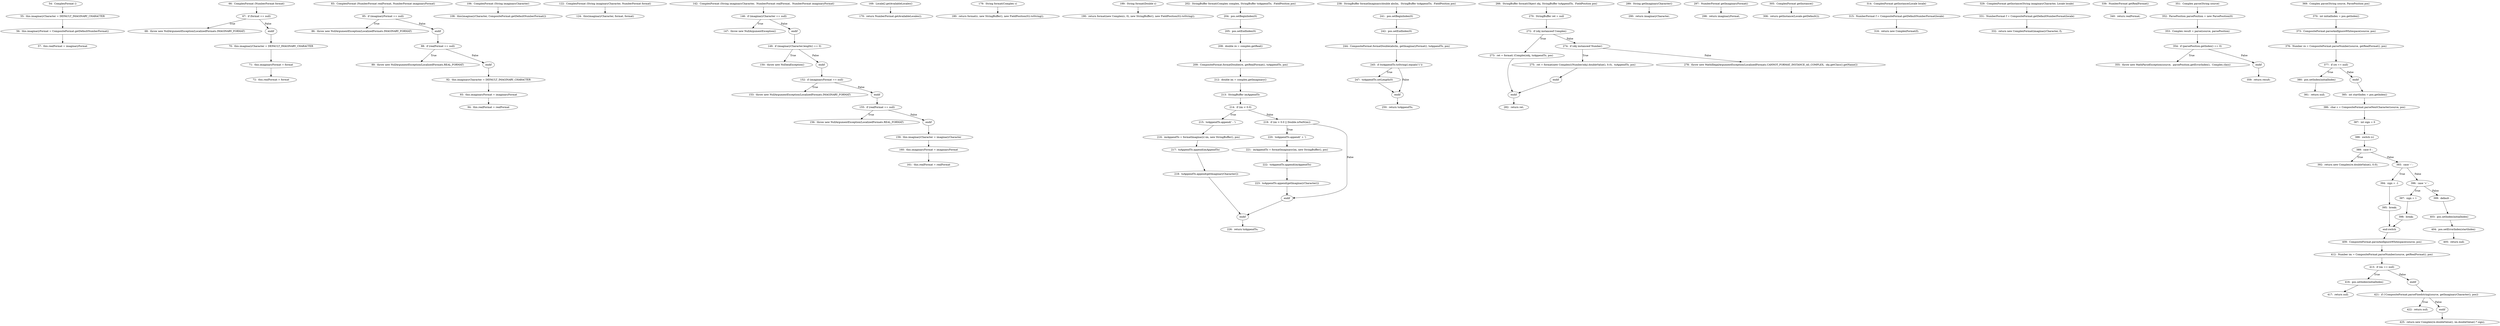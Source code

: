 digraph ComplexFormat_CFG {
  // graph-vertices
  v1  [label="54:  ComplexFormat ()"];
  v2  [label="55:  this.imaginaryCharacter = DEFAULT_IMAGINARY_CHARACTER"];
  v3  [label="56:  this.imaginaryFormat = CompositeFormat.getDefaultNumberFormat()"];
  v4  [label="57:  this.realFormat = imaginaryFormat"];
  v5  [label="66:  ComplexFormat (NumberFormat format)"];
  v6  [label="67:  if (format == null)"];
  v7  [label="68:  throw new NullArgumentException(LocalizedFormats.IMAGINARY_FORMAT)"];
  v8  [label="endif"];
  v9  [label="70:  this.imaginaryCharacter = DEFAULT_IMAGINARY_CHARACTER"];
  v10  [label="71:  this.imaginaryFormat = format"];
  v11  [label="72:  this.realFormat = format"];
  v12  [label="83:  ComplexFormat (NumberFormat realFormat, NumberFormat imaginaryFormat)"];
  v13  [label="85:  if (imaginaryFormat == null)"];
  v14  [label="86:  throw new NullArgumentException(LocalizedFormats.IMAGINARY_FORMAT)"];
  v15  [label="endif"];
  v16  [label="88:  if (realFormat == null)"];
  v17  [label="89:  throw new NullArgumentException(LocalizedFormats.REAL_FORMAT)"];
  v18  [label="endif"];
  v19  [label="92:  this.imaginaryCharacter = DEFAULT_IMAGINARY_CHARACTER"];
  v20  [label="93:  this.imaginaryFormat = imaginaryFormat"];
  v21  [label="94:  this.realFormat = realFormat"];
  v22  [label="106:  ComplexFormat (String imaginaryCharacter)"];
  v23  [label="108:  this(imaginaryCharacter, CompositeFormat.getDefaultNumberFormat())"];
  v24  [label="122:  ComplexFormat (String imaginaryCharacter, NumberFormat format)"];
  v25  [label="124:  this(imaginaryCharacter, format, format)"];
  v26  [label="142:  ComplexFormat (String imaginaryCharacter,  NumberFormat realFormat,  NumberFormat imaginaryFormat)"];
  v27  [label="146:  if (imaginaryCharacter == null)"];
  v28  [label="147:  throw new NullArgumentException()"];
  v29  [label="endif"];
  v30  [label="149:  if (imaginaryCharacter.length() == 0)"];
  v31  [label="150:  throw new NoDataException()"];
  v32  [label="endif"];
  v33  [label="152:  if (imaginaryFormat == null)"];
  v34  [label="153:  throw new NullArgumentException(LocalizedFormats.IMAGINARY_FORMAT)"];
  v35  [label="endif"];
  v36  [label="155:  if (realFormat == null)"];
  v37  [label="156:  throw new NullArgumentException(LocalizedFormats.REAL_FORMAT)"];
  v38  [label="endif"];
  v39  [label="159:  this.imaginaryCharacter = imaginaryCharacter"];
  v40  [label="160:  this.imaginaryFormat = imaginaryFormat"];
  v41  [label="161:  this.realFormat = realFormat"];
  v42  [label="169:  Locale[] getAvailableLocales()"];
  v43  [label="170:  return NumberFormat.getAvailableLocales();"];
  v44  [label="179:  String format(Complex c)"];
  v45  [label="180:  return format(c, new StringBuffer(), new FieldPosition(0)).toString();"];
  v46  [label="189:  String format(Double c)"];
  v47  [label="190:  return format(new Complex(c, 0), new StringBuffer(), new FieldPosition(0)).toString();"];
  v48  [label="202:  StringBuffer format(Complex complex, StringBuffer toAppendTo,  FieldPosition pos)"];
  v49  [label="204:  pos.setBeginIndex(0)"];
  v50  [label="205:  pos.setEndIndex(0)"];
  v51  [label="208:  double re = complex.getReal()"];
  v52  [label="209:  CompositeFormat.formatDouble(re, getRealFormat(), toAppendTo, pos)"];
  v53  [label="212:  double im = complex.getImaginary()"];
  v54  [label="213:  StringBuffer imAppendTo"];
  v55  [label="214:  if (im < 0.0)"];
  v56  [label="215:  toAppendTo.append(' - ')"];
  v57  [label="216:  imAppendTo = formatImaginary(-im, new StringBuffer(), pos)"];
  v58  [label="217:  toAppendTo.append(imAppendTo)"];
  v59  [label="218:  toAppendTo.append(getImaginaryCharacter())"];
  v60  [label="endif"];
  v61  [label="219:  if (im > 0.0 || Double.isNaN(im))"];
  v62  [label="220:  toAppendTo.append(' + ')"];
  v63  [label="221:  imAppendTo = formatImaginary(im, new StringBuffer(), pos)"];
  v64  [label="222:  toAppendTo.append(imAppendTo)"];
  v65  [label="223:  toAppendTo.append(getImaginaryCharacter())"];
  v66  [label="endif"];
  v67  [label="226:  return toAppendTo;"];
  v68  [label="238:  StringBuffer formatImaginary(double absIm,  StringBuffer toAppendTo,  FieldPosition pos)"];
  v69  [label="241:  pos.setBeginIndex(0)"];
  v70  [label="242:  pos.setEndIndex(0)"];
  v71  [label="244:  CompositeFormat.formatDouble(absIm, getImaginaryFormat(), toAppendTo, pos)"];
  v72  [label="245:  if (toAppendTo.toString().equals('1'))"];
  v73  [label="247:  toAppendTo.setLength(0)"];
  v74  [label="endif"];
  v75  [label="250:  return toAppendTo;"];
  v76  [label="266:  StringBuffer format(Object obj, StringBuffer toAppendTo,  FieldPosition pos)"];
  v77  [label="270:  StringBuffer ret = null"];
  v78  [label="272:  if (obj instanceof Complex)"];
  v79  [label="273:  ret = format( (Complex)obj, toAppendTo, pos)"];
  v80  [label="endif"];
  v81  [label="274:  if (obj instanceof Number)"];
  v82  [label="275:  ret = format(new Complex(((Number)obj).doubleValue(), 0.0),  toAppendTo, pos)"];
  v83  [label="endif"];
  v84  [label="278:  throw new MathIllegalArgumentException(LocalizedFormats.CANNOT_FORMAT_INSTANCE_AS_COMPLEX,  obj.getClass().getName())"];
  v85  [label="282:  return ret;"];
  v86  [label="289:  String getImaginaryCharacter()"];
  v87  [label="290:  return imaginaryCharacter;"];
  v88  [label="297:  NumberFormat getImaginaryFormat()"];
  v89  [label="298:  return imaginaryFormat;"];
  v90  [label="305:  ComplexFormat getInstance()"];
  v91  [label="306:  return getInstance(Locale.getDefault());"];
  v92  [label="314:  ComplexFormat getInstance(Locale locale)"];
  v93  [label="315:  NumberFormat f = CompositeFormat.getDefaultNumberFormat(locale)"];
  v94  [label="316:  return new ComplexFormat(f);"];
  v95  [label="329:  ComplexFormat getInstance(String imaginaryCharacter, Locale locale)"];
  v96  [label="331:  NumberFormat f = CompositeFormat.getDefaultNumberFormat(locale)"];
  v97  [label="332:  return new ComplexFormat(imaginaryCharacter, f);"];
  v98  [label="339:  NumberFormat getRealFormat()"];
  v99  [label="340:  return realFormat;"];
  v100  [label="351:  Complex parse(String source)"];
  v101  [label="352:  ParsePosition parsePosition = new ParsePosition(0)"];
  v102  [label="353:  Complex result = parse(source, parsePosition)"];
  v103  [label="354:  if (parsePosition.getIndex() == 0)"];
  v104  [label="355:  throw new MathParseException(source,  parsePosition.getErrorIndex(),  Complex.class)"];
  v105  [label="endif"];
  v106  [label="359:  return result;"];
  v107  [label="369:  Complex parse(String source, ParsePosition pos)"];
  v108  [label="370:  int initialIndex = pos.getIndex()"];
  v109  [label="373:  CompositeFormat.parseAndIgnoreWhitespace(source, pos)"];
  v110  [label="376:  Number re = CompositeFormat.parseNumber(source, getRealFormat(), pos)"];
  v111  [label="377:  if (re == null)"];
  v112  [label="380:  pos.setIndex(initialIndex)"];
  v113  [label="381:  return null;"];
  v114  [label="endif"];
  v115  [label="385:  int startIndex = pos.getIndex()"];
  v116  [label="386:  char c = CompositeFormat.parseNextCharacter(source, pos)"];
  v117  [label="387:  int sign = 0"];
  v118  [label="388:  switch (c)"];
  v119  [label="end-switch"];
  v120  [label="389:  case 0 :"];
  v121  [label="392:  return new Complex(re.doubleValue(), 0.0);"];
  v122  [label="393:  case '-' :"];
  v123  [label="394:  sign = -1"];
  v124  [label="395:  break;"];
  v125  [label="396:  case '+' :"];
  v126  [label="397:  sign = 1"];
  v127  [label="398:  break;"];
  v128  [label="399:  default :"];
  v129  [label="403:  pos.setIndex(initialIndex)"];
  v130  [label="404:  pos.setErrorIndex(startIndex)"];
  v131  [label="405:  return null;"];
  v132  [label="409:  CompositeFormat.parseAndIgnoreWhitespace(source, pos)"];
  v133  [label="412:  Number im = CompositeFormat.parseNumber(source, getRealFormat(), pos)"];
  v134  [label="413:  if (im == null)"];
  v135  [label="416:  pos.setIndex(initialIndex)"];
  v136  [label="417:  return null;"];
  v137  [label="endif"];
  v138  [label="421:  if (!CompositeFormat.parseFixedstring(source, getImaginaryCharacter(), pos))"];
  v139  [label="422:  return null;"];
  v140  [label="endif"];
  v141  [label="425:  return new Complex(re.doubleValue(), im.doubleValue() * sign);"];
  // graph-edges
  v1 -> v2;
  v2 -> v3;
  v3 -> v4;
  v5 -> v6;
  v6 -> v7  [label="True"];
  v6 -> v8  [label="False"];
  v8 -> v9;
  v9 -> v10;
  v10 -> v11;
  v12 -> v13;
  v13 -> v14  [label="True"];
  v13 -> v15  [label="False"];
  v15 -> v16;
  v16 -> v17  [label="True"];
  v16 -> v18  [label="False"];
  v18 -> v19;
  v19 -> v20;
  v20 -> v21;
  v22 -> v23;
  v24 -> v25;
  v26 -> v27;
  v27 -> v28  [label="True"];
  v27 -> v29  [label="False"];
  v29 -> v30;
  v30 -> v31  [label="True"];
  v30 -> v32  [label="False"];
  v32 -> v33;
  v33 -> v34  [label="True"];
  v33 -> v35  [label="False"];
  v35 -> v36;
  v36 -> v37  [label="True"];
  v36 -> v38  [label="False"];
  v38 -> v39;
  v39 -> v40;
  v40 -> v41;
  v42 -> v43;
  v44 -> v45;
  v46 -> v47;
  v48 -> v49;
  v49 -> v50;
  v50 -> v51;
  v51 -> v52;
  v52 -> v53;
  v53 -> v54;
  v54 -> v55;
  v55 -> v56  [label="True"];
  v56 -> v57;
  v57 -> v58;
  v58 -> v59;
  v59 -> v60;
  v55 -> v61  [label="False"];
  v61 -> v62  [label="True"];
  v62 -> v63;
  v63 -> v64;
  v64 -> v65;
  v65 -> v66;
  v61 -> v66  [label="False"];
  v66 -> v60;
  v60 -> v67;
  v68 -> v69;
  v69 -> v70;
  v70 -> v71;
  v71 -> v72;
  v72 -> v73  [label="True"];
  v73 -> v74;
  v72 -> v74  [label="False"];
  v74 -> v75;
  v76 -> v77;
  v77 -> v78;
  v78 -> v79  [label="True"];
  v79 -> v80;
  v78 -> v81  [label="False"];
  v81 -> v82  [label="True"];
  v82 -> v83;
  v81 -> v84  [label="False"];
  v83 -> v80;
  v80 -> v85;
  v86 -> v87;
  v88 -> v89;
  v90 -> v91;
  v92 -> v93;
  v93 -> v94;
  v95 -> v96;
  v96 -> v97;
  v98 -> v99;
  v100 -> v101;
  v101 -> v102;
  v102 -> v103;
  v103 -> v104  [label="True"];
  v103 -> v105  [label="False"];
  v105 -> v106;
  v107 -> v108;
  v108 -> v109;
  v109 -> v110;
  v110 -> v111;
  v111 -> v112  [label="True"];
  v112 -> v113;
  v111 -> v114  [label="False"];
  v114 -> v115;
  v115 -> v116;
  v116 -> v117;
  v117 -> v118;
  v118 -> v120;
  v120 -> v121  [label="True"];
  v120 -> v122  [label="False"];
  v122 -> v123  [label="True"];
  v123 -> v124;
  v124 -> v119;
  v122 -> v125  [label="False"];
  v125 -> v126  [label="True"];
  v126 -> v127;
  v127 -> v119;
  v125 -> v128  [label="False"];
  v128 -> v129;
  v129 -> v130;
  v130 -> v131;
  v119 -> v132;
  v132 -> v133;
  v133 -> v134;
  v134 -> v135  [label="True"];
  v135 -> v136;
  v134 -> v137  [label="False"];
  v137 -> v138;
  v138 -> v139  [label="True"];
  v138 -> v140  [label="False"];
  v140 -> v141;
  // end-of-graph
}
